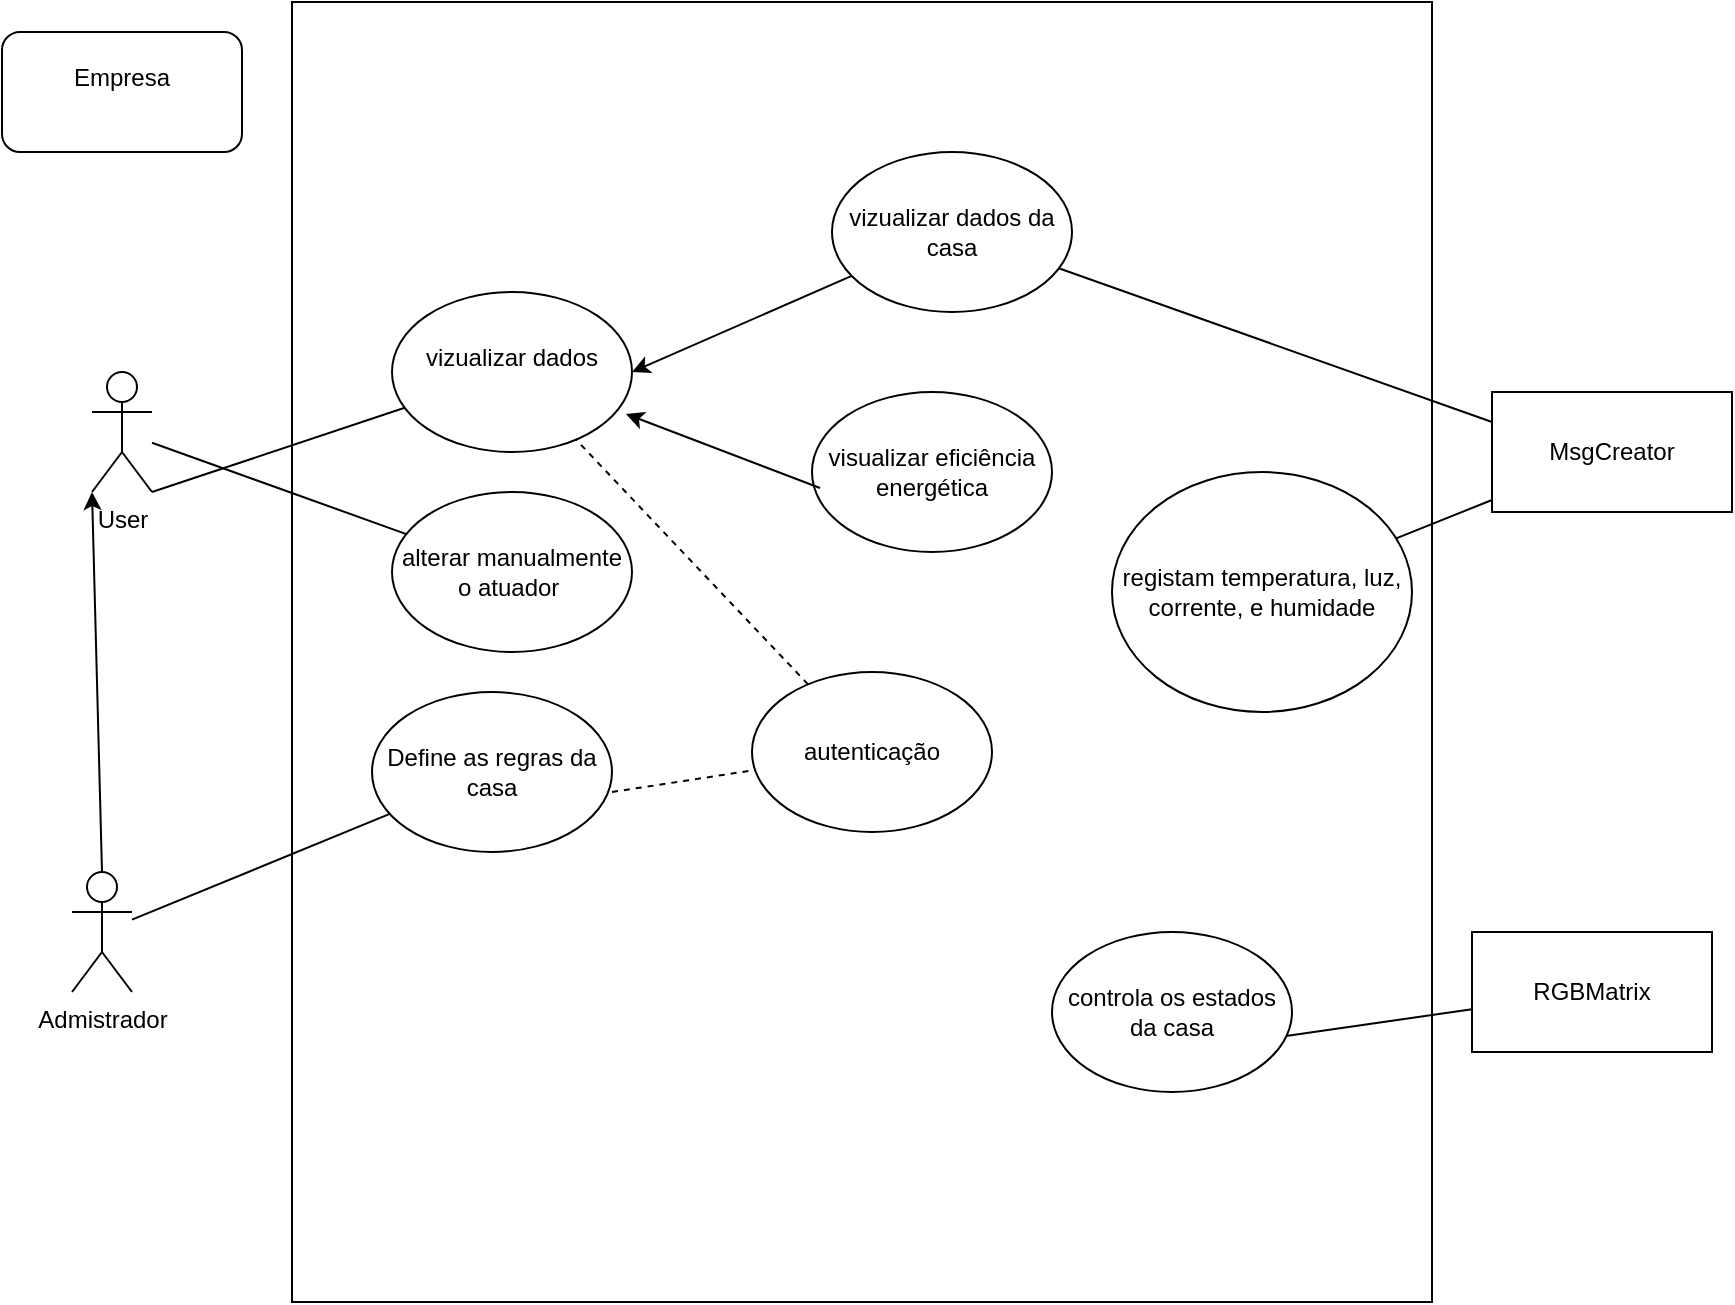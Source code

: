 <mxfile version="10.5.5" type="github"><diagram id="f2nA-BS3BEU9KiNwnkia" name="Page-1"><mxGraphModel dx="1764" dy="567" grid="1" gridSize="10" guides="1" tooltips="1" connect="1" arrows="1" fold="1" page="1" pageScale="1" pageWidth="850" pageHeight="1100" math="0" shadow="0"><root><mxCell id="0"/><mxCell id="1" parent="0"/><mxCell id="GvmFA2DpweANcBMKMW30-1" value="" style="rounded=0;whiteSpace=wrap;html=1;" parent="1" vertex="1"><mxGeometry x="110" y="95" width="570" height="650" as="geometry"/></mxCell><mxCell id="GvmFA2DpweANcBMKMW30-2" value="User&lt;br&gt;&lt;br&gt;" style="shape=umlActor;verticalLabelPosition=bottom;labelBackgroundColor=#ffffff;verticalAlign=top;html=1;outlineConnect=0;" parent="1" vertex="1"><mxGeometry x="10" y="280" width="30" height="60" as="geometry"/></mxCell><mxCell id="GvmFA2DpweANcBMKMW30-3" value="Admistrador&lt;br&gt;&lt;br&gt;" style="shape=umlActor;verticalLabelPosition=bottom;labelBackgroundColor=#ffffff;verticalAlign=top;html=1;outlineConnect=0;" parent="1" vertex="1"><mxGeometry y="530" width="30" height="60" as="geometry"/></mxCell><mxCell id="GvmFA2DpweANcBMKMW30-9" value="" style="endArrow=classic;html=1;exitX=0.5;exitY=0;exitDx=0;exitDy=0;exitPerimeter=0;entryX=0;entryY=1;entryDx=0;entryDy=0;entryPerimeter=0;" parent="1" source="GvmFA2DpweANcBMKMW30-3" target="GvmFA2DpweANcBMKMW30-2" edge="1"><mxGeometry width="50" height="50" relative="1" as="geometry"><mxPoint x="20" y="420" as="sourcePoint"/><mxPoint x="50" y="370" as="targetPoint"/></mxGeometry></mxCell><mxCell id="GvmFA2DpweANcBMKMW30-13" value="Empresa&lt;br&gt;&lt;br&gt;" style="rounded=1;whiteSpace=wrap;html=1;" parent="1" vertex="1"><mxGeometry x="-35" y="110" width="120" height="60" as="geometry"/></mxCell><mxCell id="GvmFA2DpweANcBMKMW30-15" value="autenticação" style="ellipse;whiteSpace=wrap;html=1;" parent="1" vertex="1"><mxGeometry x="340" y="430" width="120" height="80" as="geometry"/></mxCell><mxCell id="GvmFA2DpweANcBMKMW30-16" value="vizualizar dados&lt;br&gt;&lt;br&gt;" style="ellipse;whiteSpace=wrap;html=1;" parent="1" vertex="1"><mxGeometry x="160" y="240" width="120" height="80" as="geometry"/></mxCell><mxCell id="GvmFA2DpweANcBMKMW30-17" value="alterar manualmente o atuador&amp;nbsp;" style="ellipse;whiteSpace=wrap;html=1;" parent="1" vertex="1"><mxGeometry x="160" y="340" width="120" height="80" as="geometry"/></mxCell><mxCell id="GvmFA2DpweANcBMKMW30-18" value="Define as regras da casa" style="ellipse;whiteSpace=wrap;html=1;" parent="1" vertex="1"><mxGeometry x="150" y="440" width="120" height="80" as="geometry"/></mxCell><mxCell id="GvmFA2DpweANcBMKMW30-21" value="visualizar eficiência energética" style="ellipse;whiteSpace=wrap;html=1;" parent="1" vertex="1"><mxGeometry x="370" y="290" width="120" height="80" as="geometry"/></mxCell><mxCell id="GvmFA2DpweANcBMKMW30-22" value="vizualizar dados da casa" style="ellipse;whiteSpace=wrap;html=1;" parent="1" vertex="1"><mxGeometry x="380" y="170" width="120" height="80" as="geometry"/></mxCell><mxCell id="GvmFA2DpweANcBMKMW30-23" value="" style="endArrow=classic;html=1;entryX=1;entryY=0.5;entryDx=0;entryDy=0;" parent="1" source="GvmFA2DpweANcBMKMW30-22" target="GvmFA2DpweANcBMKMW30-16" edge="1"><mxGeometry width="50" height="50" relative="1" as="geometry"><mxPoint x="370" y="250" as="sourcePoint"/><mxPoint x="380" y="250" as="targetPoint"/></mxGeometry></mxCell><mxCell id="GvmFA2DpweANcBMKMW30-24" value="" style="endArrow=classic;html=1;exitX=0.025;exitY=0.6;exitDx=0;exitDy=0;entryX=0.967;entryY=0.763;entryDx=0;entryDy=0;entryPerimeter=0;exitPerimeter=0;" parent="1" edge="1"><mxGeometry width="50" height="50" relative="1" as="geometry"><mxPoint x="374" y="338" as="sourcePoint"/><mxPoint x="277" y="301" as="targetPoint"/></mxGeometry></mxCell><mxCell id="GvmFA2DpweANcBMKMW30-25" value="registam temperatura, luz, corrente, e humidade" style="ellipse;whiteSpace=wrap;html=1;" parent="1" vertex="1"><mxGeometry x="520" y="330" width="150" height="120" as="geometry"/></mxCell><mxCell id="GvmFA2DpweANcBMKMW30-26" value="MsgCreator" style="rounded=0;whiteSpace=wrap;html=1;" parent="1" vertex="1"><mxGeometry x="710" y="290" width="120" height="60" as="geometry"/></mxCell><mxCell id="GvmFA2DpweANcBMKMW30-27" value="RGBMatrix" style="rounded=0;whiteSpace=wrap;html=1;" parent="1" vertex="1"><mxGeometry x="700" y="560" width="120" height="60" as="geometry"/></mxCell><mxCell id="GvmFA2DpweANcBMKMW30-28" value="controla os estados da casa" style="ellipse;whiteSpace=wrap;html=1;" parent="1" vertex="1"><mxGeometry x="490" y="560" width="120" height="80" as="geometry"/></mxCell><mxCell id="GvmFA2DpweANcBMKMW30-30" value="" style="endArrow=none;dashed=1;html=1;" parent="1" target="GvmFA2DpweANcBMKMW30-15" edge="1"><mxGeometry width="50" height="50" relative="1" as="geometry"><mxPoint x="270" y="490" as="sourcePoint"/><mxPoint x="320" y="440" as="targetPoint"/></mxGeometry></mxCell><mxCell id="GvmFA2DpweANcBMKMW30-33" value="" style="endArrow=none;dashed=1;html=1;" parent="1" source="GvmFA2DpweANcBMKMW30-15" target="GvmFA2DpweANcBMKMW30-16" edge="1"><mxGeometry width="50" height="50" relative="1" as="geometry"><mxPoint x="300" y="420" as="sourcePoint"/><mxPoint x="350" y="370" as="targetPoint"/></mxGeometry></mxCell><mxCell id="GvmFA2DpweANcBMKMW30-36" value="" style="endArrow=none;html=1;entryX=0;entryY=0.25;entryDx=0;entryDy=0;exitX=0.942;exitY=0.725;exitDx=0;exitDy=0;exitPerimeter=0;" parent="1" source="GvmFA2DpweANcBMKMW30-22" target="GvmFA2DpweANcBMKMW30-26" edge="1"><mxGeometry width="50" height="50" relative="1" as="geometry"><mxPoint x="540" y="280" as="sourcePoint"/><mxPoint x="590" y="230" as="targetPoint"/></mxGeometry></mxCell><mxCell id="GvmFA2DpweANcBMKMW30-37" value="" style="endArrow=none;html=1;" parent="1" source="GvmFA2DpweANcBMKMW30-25" target="GvmFA2DpweANcBMKMW30-26" edge="1"><mxGeometry width="50" height="50" relative="1" as="geometry"><mxPoint x="690" y="420" as="sourcePoint"/><mxPoint x="740" y="370" as="targetPoint"/></mxGeometry></mxCell><mxCell id="GvmFA2DpweANcBMKMW30-38" value="" style="endArrow=none;html=1;exitX=0.975;exitY=0.65;exitDx=0;exitDy=0;exitPerimeter=0;" parent="1" source="GvmFA2DpweANcBMKMW30-28" target="GvmFA2DpweANcBMKMW30-27" edge="1"><mxGeometry width="50" height="50" relative="1" as="geometry"><mxPoint x="620" y="620" as="sourcePoint"/><mxPoint x="670" y="570" as="targetPoint"/></mxGeometry></mxCell><mxCell id="GvmFA2DpweANcBMKMW30-39" value="" style="endArrow=none;html=1;exitX=1;exitY=1;exitDx=0;exitDy=0;exitPerimeter=0;" parent="1" source="GvmFA2DpweANcBMKMW30-2" target="GvmFA2DpweANcBMKMW30-16" edge="1"><mxGeometry width="50" height="50" relative="1" as="geometry"><mxPoint x="60" y="360" as="sourcePoint"/><mxPoint x="110" y="310" as="targetPoint"/></mxGeometry></mxCell><mxCell id="GvmFA2DpweANcBMKMW30-40" value="" style="endArrow=none;html=1;" parent="1" source="GvmFA2DpweANcBMKMW30-2" target="GvmFA2DpweANcBMKMW30-17" edge="1"><mxGeometry width="50" height="50" relative="1" as="geometry"><mxPoint x="110" y="390" as="sourcePoint"/><mxPoint x="160" y="340" as="targetPoint"/></mxGeometry></mxCell><mxCell id="GvmFA2DpweANcBMKMW30-41" value="" style="endArrow=none;html=1;" parent="1" source="GvmFA2DpweANcBMKMW30-3" target="GvmFA2DpweANcBMKMW30-18" edge="1"><mxGeometry width="50" height="50" relative="1" as="geometry"><mxPoint x="60" y="550" as="sourcePoint"/><mxPoint x="110" y="500" as="targetPoint"/></mxGeometry></mxCell></root></mxGraphModel></diagram></mxfile>